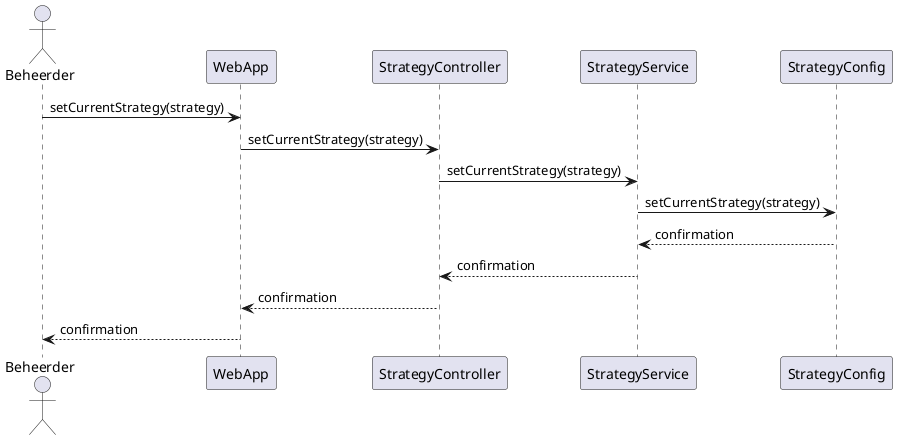 @startuml
actor Beheerder
participant WebApp
participant StrategyController
participant StrategyService
participant StrategyConfig

Beheerder -> WebApp : setCurrentStrategy(strategy)
WebApp -> StrategyController : setCurrentStrategy(strategy)
StrategyController -> StrategyService : setCurrentStrategy(strategy)
StrategyService -> StrategyConfig : setCurrentStrategy(strategy)
StrategyConfig --> StrategyService : confirmation
StrategyService --> StrategyController : confirmation
StrategyController --> WebApp : confirmation
WebApp --> Beheerder : confirmation
@enduml
